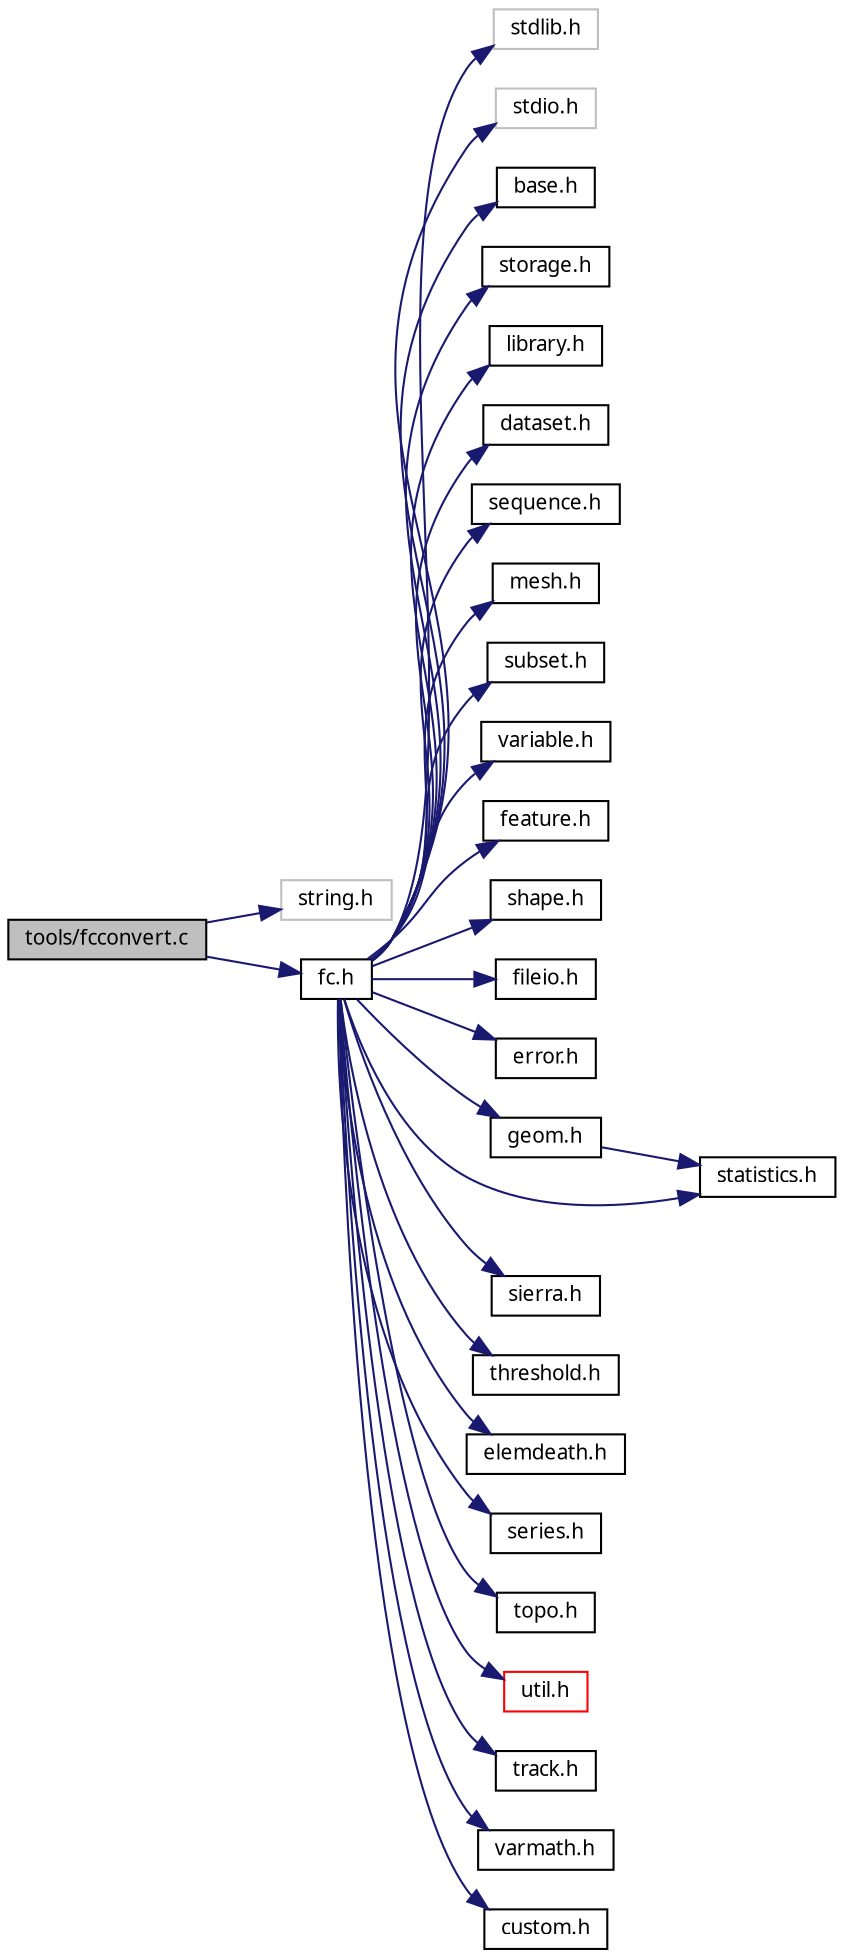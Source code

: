 digraph G
{
  edge [fontname="FreeSans.ttf",fontsize=10,labelfontname="FreeSans.ttf",labelfontsize=10];
  node [fontname="FreeSans.ttf",fontsize=10,shape=record];
  rankdir=LR;
  Node1 [label="tools/fcconvert.c",height=0.2,width=0.4,color="black", fillcolor="grey75", style="filled" fontcolor="black"];
  Node1 -> Node2 [color="midnightblue",fontsize=10,style="solid",fontname="FreeSans.ttf"];
  Node2 [label="string.h",height=0.2,width=0.4,color="grey75", fillcolor="white", style="filled"];
  Node1 -> Node3 [color="midnightblue",fontsize=10,style="solid",fontname="FreeSans.ttf"];
  Node3 [label="fc.h",height=0.2,width=0.4,color="black", fillcolor="white", style="filled",URL="$fc_8h.html"];
  Node3 -> Node4 [color="midnightblue",fontsize=10,style="solid",fontname="FreeSans.ttf"];
  Node4 [label="stdlib.h",height=0.2,width=0.4,color="grey75", fillcolor="white", style="filled"];
  Node3 -> Node5 [color="midnightblue",fontsize=10,style="solid",fontname="FreeSans.ttf"];
  Node5 [label="stdio.h",height=0.2,width=0.4,color="grey75", fillcolor="white", style="filled"];
  Node3 -> Node6 [color="midnightblue",fontsize=10,style="solid",fontname="FreeSans.ttf"];
  Node6 [label="base.h",height=0.2,width=0.4,color="black", fillcolor="white", style="filled",URL="$base_8h.html"];
  Node3 -> Node7 [color="midnightblue",fontsize=10,style="solid",fontname="FreeSans.ttf"];
  Node7 [label="storage.h",height=0.2,width=0.4,color="black", fillcolor="white", style="filled",URL="$storage_8h.html"];
  Node3 -> Node8 [color="midnightblue",fontsize=10,style="solid",fontname="FreeSans.ttf"];
  Node8 [label="library.h",height=0.2,width=0.4,color="black", fillcolor="white", style="filled",URL="$library_8h.html"];
  Node3 -> Node9 [color="midnightblue",fontsize=10,style="solid",fontname="FreeSans.ttf"];
  Node9 [label="dataset.h",height=0.2,width=0.4,color="black", fillcolor="white", style="filled",URL="$dataset_8h.html"];
  Node3 -> Node10 [color="midnightblue",fontsize=10,style="solid",fontname="FreeSans.ttf"];
  Node10 [label="sequence.h",height=0.2,width=0.4,color="black", fillcolor="white", style="filled",URL="$sequence_8h.html"];
  Node3 -> Node11 [color="midnightblue",fontsize=10,style="solid",fontname="FreeSans.ttf"];
  Node11 [label="mesh.h",height=0.2,width=0.4,color="black", fillcolor="white", style="filled",URL="$mesh_8h.html"];
  Node3 -> Node12 [color="midnightblue",fontsize=10,style="solid",fontname="FreeSans.ttf"];
  Node12 [label="subset.h",height=0.2,width=0.4,color="black", fillcolor="white", style="filled",URL="$subset_8h.html"];
  Node3 -> Node13 [color="midnightblue",fontsize=10,style="solid",fontname="FreeSans.ttf"];
  Node13 [label="variable.h",height=0.2,width=0.4,color="black", fillcolor="white", style="filled",URL="$variable_8h.html"];
  Node3 -> Node14 [color="midnightblue",fontsize=10,style="solid",fontname="FreeSans.ttf"];
  Node14 [label="feature.h",height=0.2,width=0.4,color="black", fillcolor="white", style="filled",URL="$feature_8h.html"];
  Node3 -> Node15 [color="midnightblue",fontsize=10,style="solid",fontname="FreeSans.ttf"];
  Node15 [label="shape.h",height=0.2,width=0.4,color="black", fillcolor="white", style="filled",URL="$shape_8h.html"];
  Node3 -> Node16 [color="midnightblue",fontsize=10,style="solid",fontname="FreeSans.ttf"];
  Node16 [label="fileio.h",height=0.2,width=0.4,color="black", fillcolor="white", style="filled",URL="$fileio_8h.html"];
  Node3 -> Node17 [color="midnightblue",fontsize=10,style="solid",fontname="FreeSans.ttf"];
  Node17 [label="error.h",height=0.2,width=0.4,color="black", fillcolor="white", style="filled",URL="$error_8h.html"];
  Node3 -> Node18 [color="midnightblue",fontsize=10,style="solid",fontname="FreeSans.ttf"];
  Node18 [label="geom.h",height=0.2,width=0.4,color="black", fillcolor="white", style="filled",URL="$geom_8h.html"];
  Node18 -> Node19 [color="midnightblue",fontsize=10,style="solid",fontname="FreeSans.ttf"];
  Node19 [label="statistics.h",height=0.2,width=0.4,color="black", fillcolor="white", style="filled",URL="$statistics_8h.html"];
  Node3 -> Node20 [color="midnightblue",fontsize=10,style="solid",fontname="FreeSans.ttf"];
  Node20 [label="sierra.h",height=0.2,width=0.4,color="black", fillcolor="white", style="filled",URL="$sierra_8h.html"];
  Node3 -> Node19 [color="midnightblue",fontsize=10,style="solid",fontname="FreeSans.ttf"];
  Node3 -> Node21 [color="midnightblue",fontsize=10,style="solid",fontname="FreeSans.ttf"];
  Node21 [label="threshold.h",height=0.2,width=0.4,color="black", fillcolor="white", style="filled",URL="$threshold_8h.html"];
  Node3 -> Node22 [color="midnightblue",fontsize=10,style="solid",fontname="FreeSans.ttf"];
  Node22 [label="elemdeath.h",height=0.2,width=0.4,color="black", fillcolor="white", style="filled",URL="$elemdeath_8h.html"];
  Node3 -> Node23 [color="midnightblue",fontsize=10,style="solid",fontname="FreeSans.ttf"];
  Node23 [label="series.h",height=0.2,width=0.4,color="black", fillcolor="white", style="filled",URL="$series_8h.html"];
  Node3 -> Node24 [color="midnightblue",fontsize=10,style="solid",fontname="FreeSans.ttf"];
  Node24 [label="topo.h",height=0.2,width=0.4,color="black", fillcolor="white", style="filled",URL="$topo_8h.html"];
  Node3 -> Node25 [color="midnightblue",fontsize=10,style="solid",fontname="FreeSans.ttf"];
  Node25 [label="util.h",height=0.2,width=0.4,color="red", fillcolor="white", style="filled",URL="$util_8h.html"];
  Node3 -> Node26 [color="midnightblue",fontsize=10,style="solid",fontname="FreeSans.ttf"];
  Node26 [label="track.h",height=0.2,width=0.4,color="black", fillcolor="white", style="filled",URL="$track_8h.html"];
  Node3 -> Node27 [color="midnightblue",fontsize=10,style="solid",fontname="FreeSans.ttf"];
  Node27 [label="varmath.h",height=0.2,width=0.4,color="black", fillcolor="white", style="filled",URL="$varmath_8h.html"];
  Node3 -> Node28 [color="midnightblue",fontsize=10,style="solid",fontname="FreeSans.ttf"];
  Node28 [label="custom.h",height=0.2,width=0.4,color="black", fillcolor="white", style="filled",URL="$custom_8h.html"];
}
